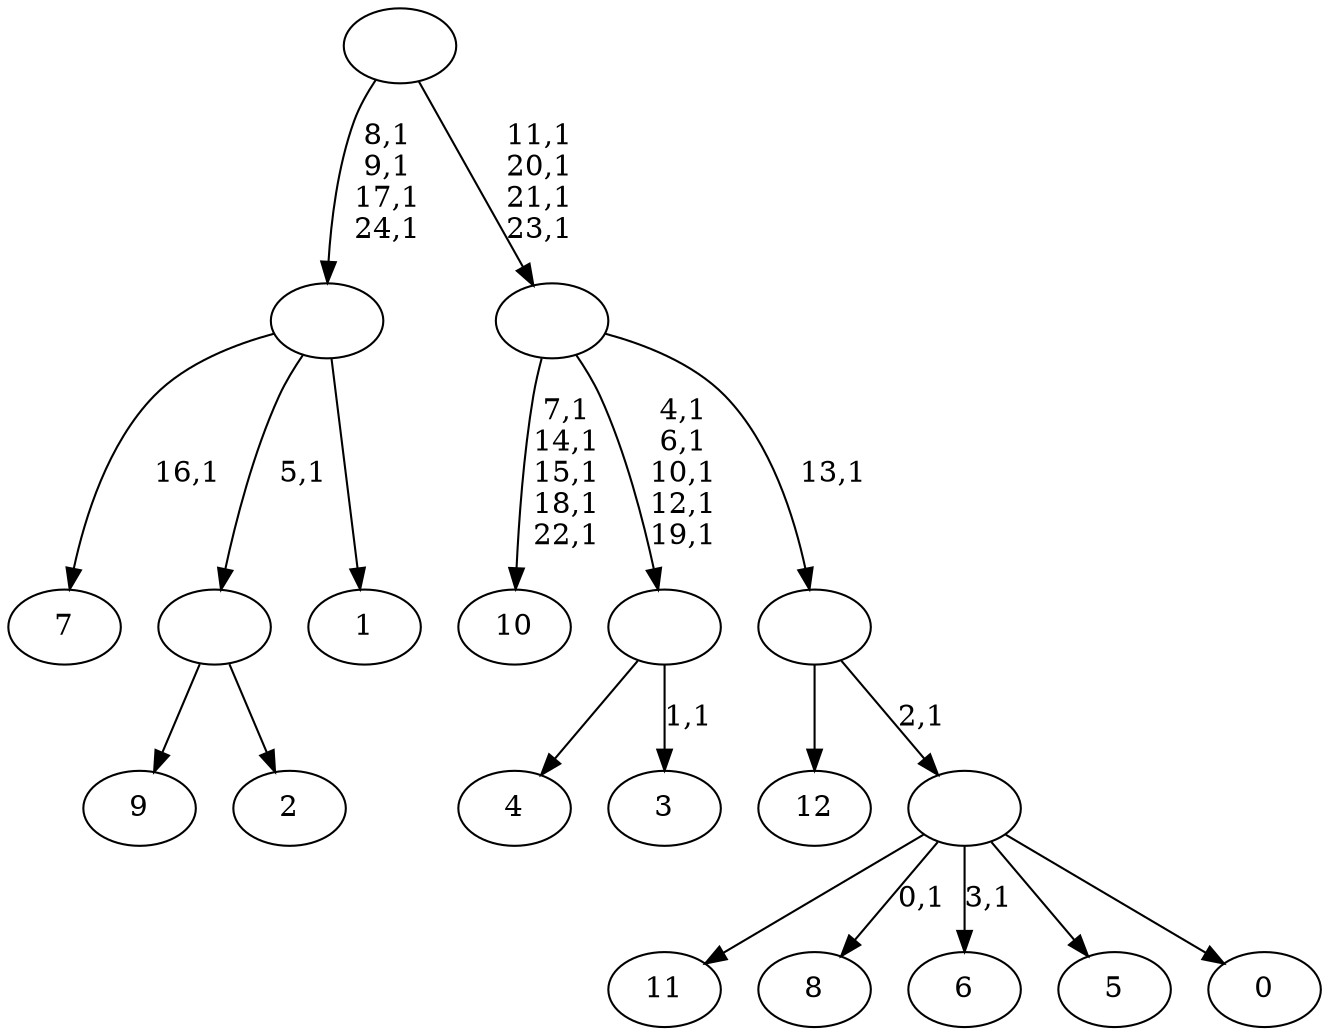 digraph T {
	38 [label="12"]
	37 [label="11"]
	36 [label="10"]
	30 [label="9"]
	29 [label="8"]
	27 [label="7"]
	25 [label="6"]
	23 [label="5"]
	22 [label="4"]
	21 [label="3"]
	19 [label=""]
	14 [label="2"]
	13 [label=""]
	12 [label="1"]
	11 [label=""]
	7 [label="0"]
	6 [label=""]
	5 [label=""]
	4 [label=""]
	0 [label=""]
	19 -> 21 [label="1,1"]
	19 -> 22 [label=""]
	13 -> 30 [label=""]
	13 -> 14 [label=""]
	11 -> 27 [label="16,1"]
	11 -> 13 [label="5,1"]
	11 -> 12 [label=""]
	6 -> 25 [label="3,1"]
	6 -> 29 [label="0,1"]
	6 -> 37 [label=""]
	6 -> 23 [label=""]
	6 -> 7 [label=""]
	5 -> 38 [label=""]
	5 -> 6 [label="2,1"]
	4 -> 19 [label="4,1\n6,1\n10,1\n12,1\n19,1"]
	4 -> 36 [label="7,1\n14,1\n15,1\n18,1\n22,1"]
	4 -> 5 [label="13,1"]
	0 -> 4 [label="11,1\n20,1\n21,1\n23,1"]
	0 -> 11 [label="8,1\n9,1\n17,1\n24,1"]
}

